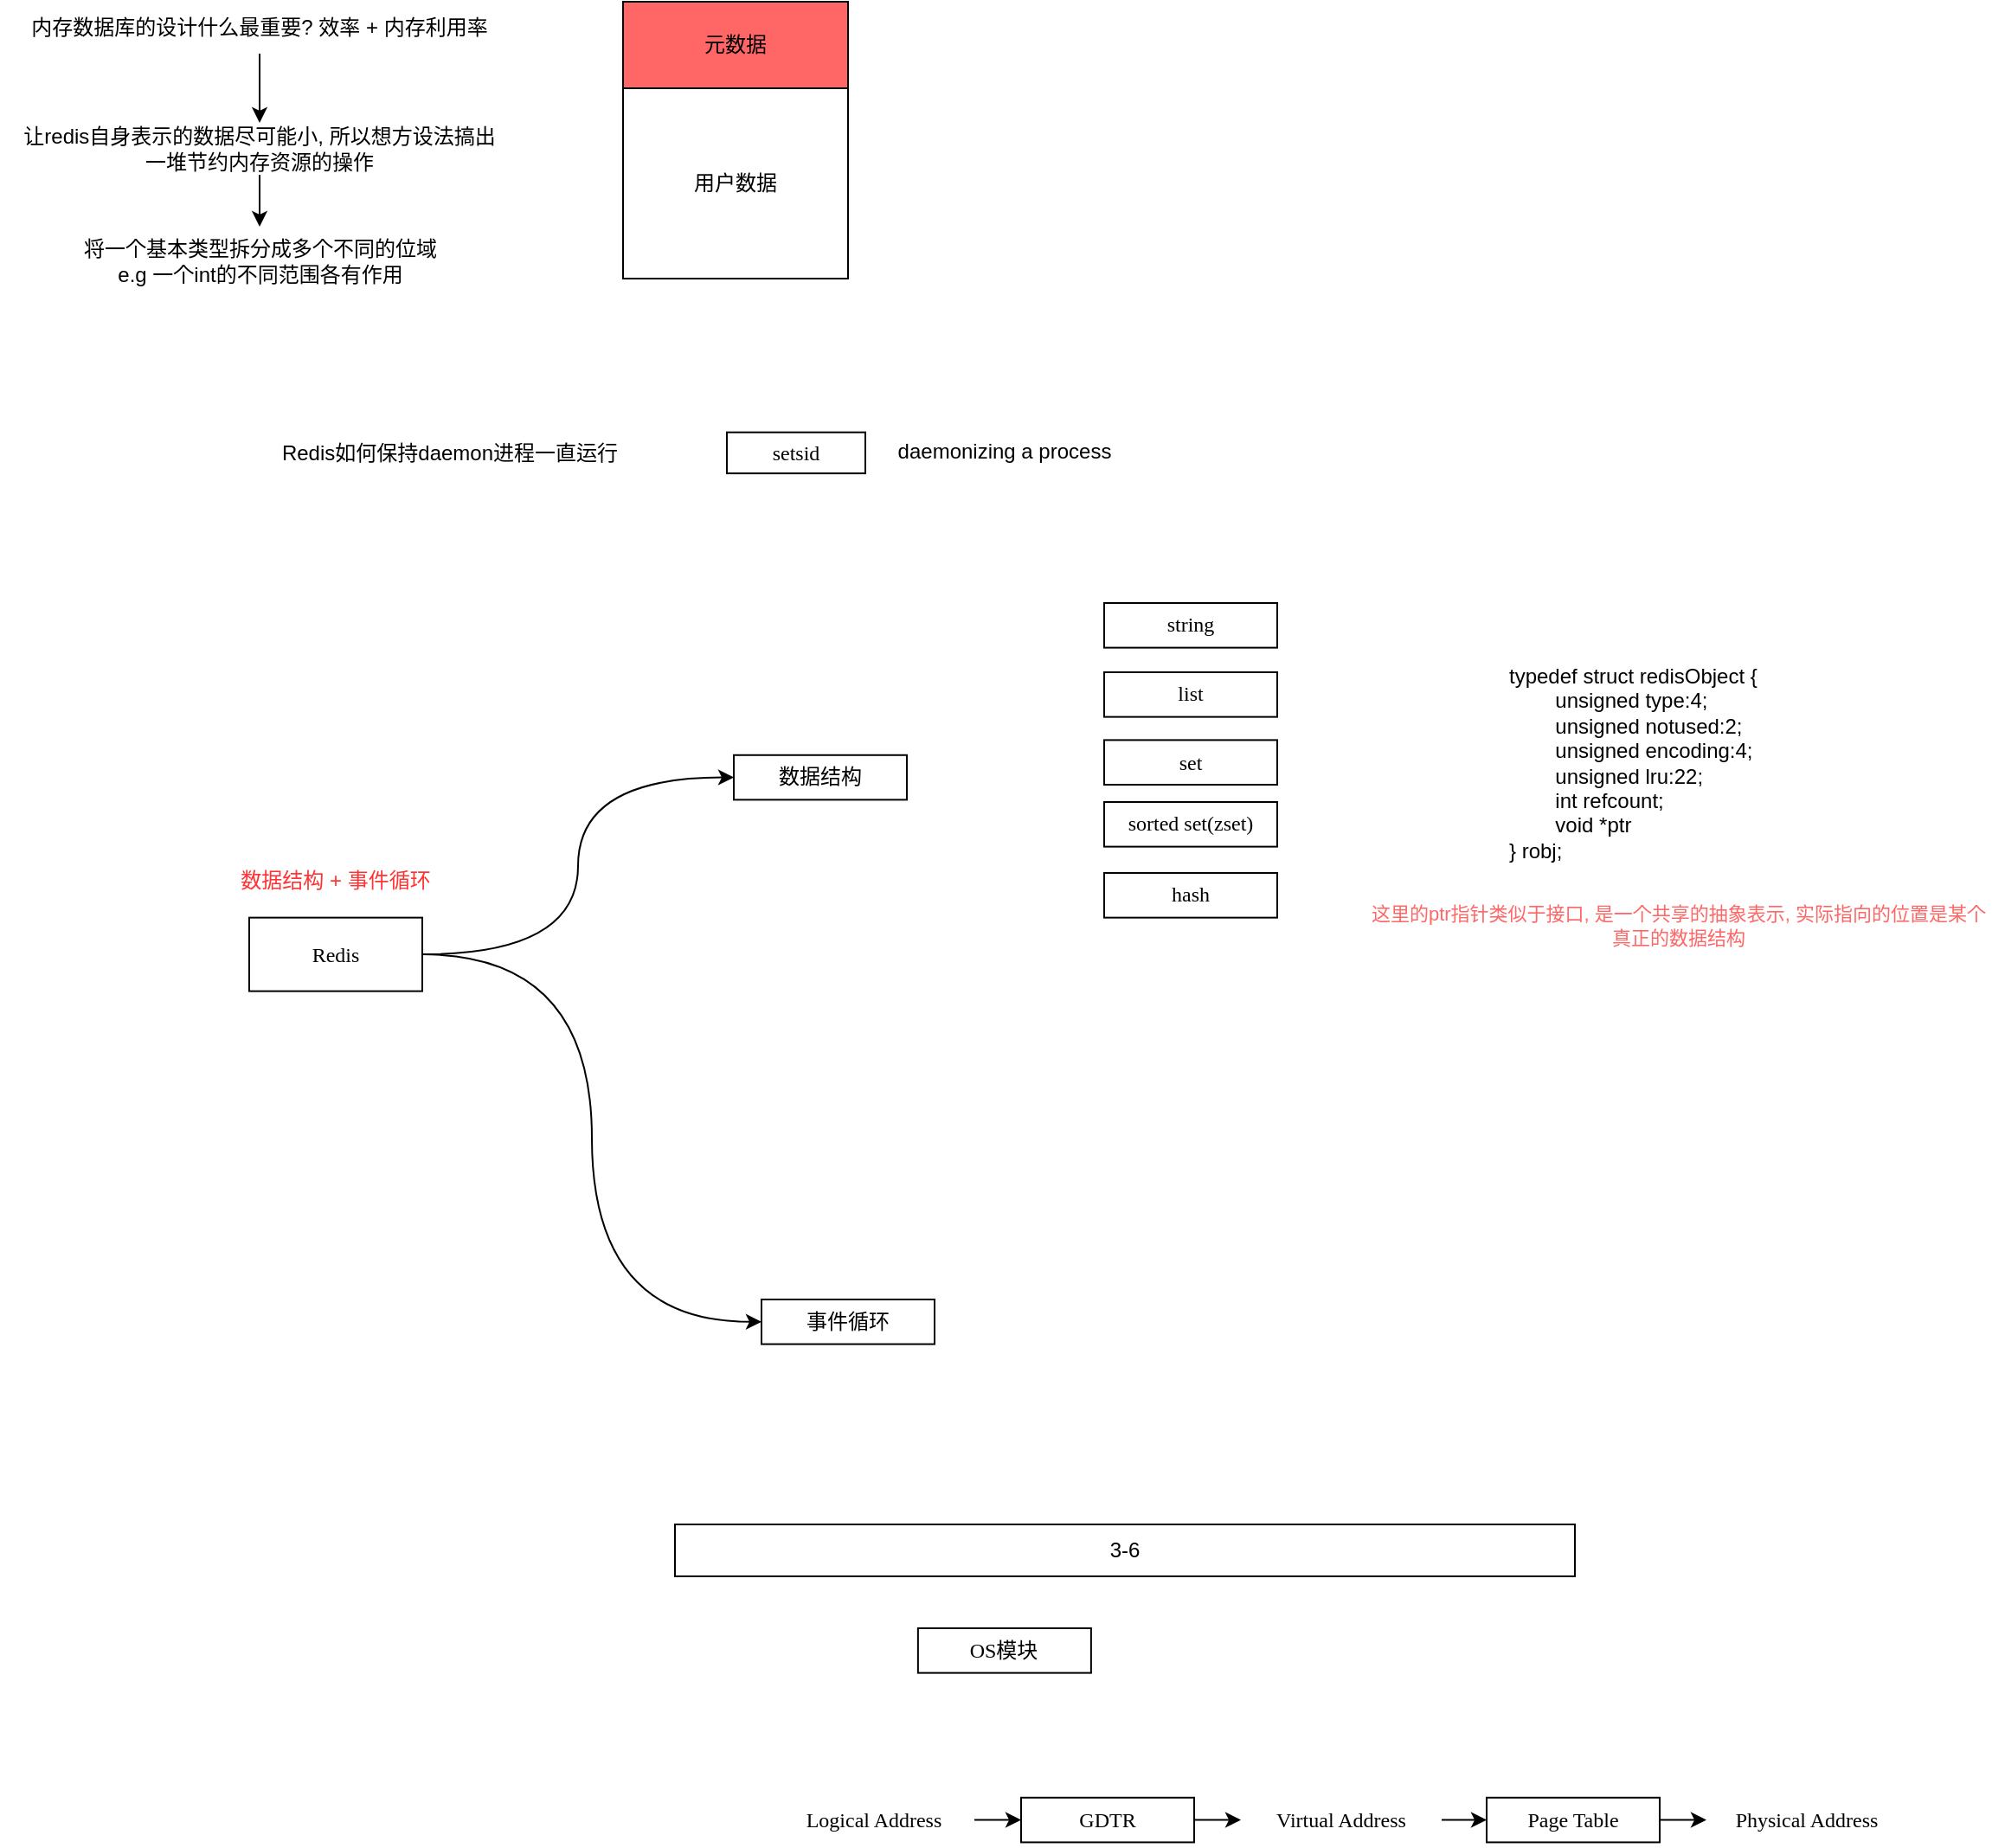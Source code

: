 <mxfile version="20.4.0" type="github">
  <diagram id="zUd6xa0raMeIInKoFcpr" name="Page-1">
    <mxGraphModel dx="-1695" dy="416" grid="1" gridSize="10" guides="1" tooltips="1" connect="1" arrows="1" fold="1" page="1" pageScale="1" pageWidth="827" pageHeight="1169" math="0" shadow="0">
      <root>
        <mxCell id="0" />
        <mxCell id="1" parent="0" />
        <mxCell id="gHjb5b28OfsgwWgYxNie-6" style="edgeStyle=orthogonalEdgeStyle;rounded=0;orthogonalLoop=1;jettySize=auto;html=1;entryX=0;entryY=0.5;entryDx=0;entryDy=0;curved=1;" parent="1" source="gHjb5b28OfsgwWgYxNie-1" target="gHjb5b28OfsgwWgYxNie-4" edge="1">
          <mxGeometry relative="1" as="geometry" />
        </mxCell>
        <mxCell id="gHjb5b28OfsgwWgYxNie-7" style="edgeStyle=orthogonalEdgeStyle;curved=1;rounded=0;orthogonalLoop=1;jettySize=auto;html=1;entryX=0;entryY=0.5;entryDx=0;entryDy=0;" parent="1" source="gHjb5b28OfsgwWgYxNie-1" target="gHjb5b28OfsgwWgYxNie-5" edge="1">
          <mxGeometry relative="1" as="geometry" />
        </mxCell>
        <UserObject label="Redis" id="gHjb5b28OfsgwWgYxNie-1">
          <mxCell style="rounded=0;whiteSpace=wrap;html=1;fillColor=#FFFFFF;fontFamily=Verdana;align=center;" parent="1" vertex="1">
            <mxGeometry x="2714" y="609.32" width="100" height="42.5" as="geometry" />
          </mxCell>
        </UserObject>
        <UserObject label="setsid" link="https://unix.stackexchange.com/questions/240646/why-we-use-setsid-while-daemonizing-a-process" id="gHjb5b28OfsgwWgYxNie-2">
          <mxCell style="rounded=0;whiteSpace=wrap;html=1;fillColor=#FFFFFF;fontFamily=Verdana;align=center;" parent="1" vertex="1">
            <mxGeometry x="2990" y="328.85" width="80" height="23.72" as="geometry" />
          </mxCell>
        </UserObject>
        <mxCell id="gHjb5b28OfsgwWgYxNie-3" value="&lt;font color=&quot;#ff3333&quot;&gt;数据结构 + 事件循环&lt;/font&gt;" style="text;html=1;strokeColor=none;fillColor=none;align=center;verticalAlign=middle;whiteSpace=wrap;rounded=0;" parent="1" vertex="1">
          <mxGeometry x="2700" y="575.13" width="128" height="25" as="geometry" />
        </mxCell>
        <mxCell id="gHjb5b28OfsgwWgYxNie-4" value="数据结构" style="rounded=0;whiteSpace=wrap;html=1;fillColor=#FFFFFF;fontFamily=Verdana;align=center;" parent="1" vertex="1">
          <mxGeometry x="2994" y="515.39" width="100" height="25.81" as="geometry" />
        </mxCell>
        <mxCell id="gHjb5b28OfsgwWgYxNie-5" value="事件循环" style="rounded=0;whiteSpace=wrap;html=1;fillColor=#FFFFFF;fontFamily=Verdana;align=center;" parent="1" vertex="1">
          <mxGeometry x="3010" y="830" width="100" height="25.81" as="geometry" />
        </mxCell>
        <mxCell id="gHjb5b28OfsgwWgYxNie-11" value="" style="edgeStyle=orthogonalEdgeStyle;curved=1;rounded=0;orthogonalLoop=1;jettySize=auto;html=1;" parent="1" source="gHjb5b28OfsgwWgYxNie-9" target="gHjb5b28OfsgwWgYxNie-10" edge="1">
          <mxGeometry relative="1" as="geometry" />
        </mxCell>
        <mxCell id="gHjb5b28OfsgwWgYxNie-9" value="内存数据库的设计什么最重要? 效率 + 内存利用率" style="text;html=1;strokeColor=none;fillColor=none;align=center;verticalAlign=middle;whiteSpace=wrap;rounded=0;" parent="1" vertex="1">
          <mxGeometry x="2570" y="80" width="300" height="30" as="geometry" />
        </mxCell>
        <mxCell id="gHjb5b28OfsgwWgYxNie-13" value="" style="edgeStyle=orthogonalEdgeStyle;curved=1;rounded=0;orthogonalLoop=1;jettySize=auto;html=1;" parent="1" source="gHjb5b28OfsgwWgYxNie-10" target="gHjb5b28OfsgwWgYxNie-12" edge="1">
          <mxGeometry relative="1" as="geometry" />
        </mxCell>
        <mxCell id="gHjb5b28OfsgwWgYxNie-10" value="让redis自身表示的数据尽可能小, 所以想方设法搞出一堆节约内存资源的操作" style="text;html=1;strokeColor=none;fillColor=none;align=center;verticalAlign=middle;whiteSpace=wrap;rounded=0;" parent="1" vertex="1">
          <mxGeometry x="2580" y="150" width="280" height="30" as="geometry" />
        </mxCell>
        <mxCell id="gHjb5b28OfsgwWgYxNie-12" value="将一个基本类型拆分成多个不同的位域&lt;br&gt;e.g 一个int的不同范围各有作用" style="text;html=1;strokeColor=none;fillColor=none;align=center;verticalAlign=middle;whiteSpace=wrap;rounded=0;" parent="1" vertex="1">
          <mxGeometry x="2582.5" y="210" width="275" height="40" as="geometry" />
        </mxCell>
        <mxCell id="gHjb5b28OfsgwWgYxNie-15" value="" style="rounded=0;whiteSpace=wrap;html=1;" parent="1" vertex="1">
          <mxGeometry x="2930" y="80" width="130" height="160" as="geometry" />
        </mxCell>
        <mxCell id="gHjb5b28OfsgwWgYxNie-16" value="元数据" style="rounded=0;whiteSpace=wrap;html=1;fillColor=#FF6666;" parent="1" vertex="1">
          <mxGeometry x="2930" y="80" width="130" height="50" as="geometry" />
        </mxCell>
        <mxCell id="gHjb5b28OfsgwWgYxNie-17" value="用户数据" style="rounded=0;whiteSpace=wrap;html=1;" parent="1" vertex="1">
          <mxGeometry x="2930" y="130" width="130" height="110" as="geometry" />
        </mxCell>
        <mxCell id="gHjb5b28OfsgwWgYxNie-19" value="Redis如何保持daemon进程一直运行" style="text;html=1;strokeColor=none;fillColor=none;align=center;verticalAlign=middle;whiteSpace=wrap;rounded=0;" parent="1" vertex="1">
          <mxGeometry x="2720" y="320" width="220" height="42.57" as="geometry" />
        </mxCell>
        <mxCell id="gHjb5b28OfsgwWgYxNie-20" value="daemonizing a process" style="text;html=1;strokeColor=none;fillColor=none;align=center;verticalAlign=middle;whiteSpace=wrap;rounded=0;" parent="1" vertex="1">
          <mxGeometry x="3080" y="326.86" width="140.88" height="25.71" as="geometry" />
        </mxCell>
        <mxCell id="0TQrHJX6QjW9VzBPeowM-1" value="string" style="rounded=0;whiteSpace=wrap;html=1;fillColor=#FFFFFF;fontFamily=Verdana;align=center;" parent="1" vertex="1">
          <mxGeometry x="3208" y="427.5" width="100" height="25.81" as="geometry" />
        </mxCell>
        <mxCell id="0TQrHJX6QjW9VzBPeowM-2" value="hash" style="rounded=0;whiteSpace=wrap;html=1;fillColor=#FFFFFF;fontFamily=Verdana;align=center;" parent="1" vertex="1">
          <mxGeometry x="3208" y="583.51" width="100" height="25.81" as="geometry" />
        </mxCell>
        <mxCell id="0TQrHJX6QjW9VzBPeowM-3" value="set" style="rounded=0;whiteSpace=wrap;html=1;fillColor=#FFFFFF;fontFamily=Verdana;align=center;" parent="1" vertex="1">
          <mxGeometry x="3208" y="506.7" width="100" height="25.81" as="geometry" />
        </mxCell>
        <mxCell id="0TQrHJX6QjW9VzBPeowM-4" value="sorted set(zset)" style="rounded=0;whiteSpace=wrap;html=1;fillColor=#FFFFFF;fontFamily=Verdana;align=center;" parent="1" vertex="1">
          <mxGeometry x="3208" y="542.5" width="100" height="25.81" as="geometry" />
        </mxCell>
        <mxCell id="0TQrHJX6QjW9VzBPeowM-5" value="list" style="rounded=0;whiteSpace=wrap;html=1;fillColor=#FFFFFF;fontFamily=Verdana;align=center;" parent="1" vertex="1">
          <mxGeometry x="3208" y="467.5" width="100" height="25.81" as="geometry" />
        </mxCell>
        <mxCell id="0TQrHJX6QjW9VzBPeowM-7" value="&lt;p&gt;typedef struct redisObject {&lt;br&gt;&amp;nbsp; &amp;nbsp; &amp;nbsp; &amp;nbsp; unsigned type:4;&lt;br&gt;&amp;nbsp; &amp;nbsp; &amp;nbsp; &amp;nbsp; unsigned notused:2;&lt;br&gt;&amp;nbsp; &amp;nbsp; &amp;nbsp; &amp;nbsp; unsigned encoding:4;&lt;br&gt;&amp;nbsp; &amp;nbsp; &amp;nbsp; &amp;nbsp; unsigned lru:22;&lt;br&gt;&amp;nbsp; &amp;nbsp; &amp;nbsp; &amp;nbsp; int refcount;&lt;br&gt;&amp;nbsp; &amp;nbsp; &amp;nbsp; &amp;nbsp; void *ptr&lt;br&gt;} robj;&lt;/p&gt;" style="text;html=1;strokeColor=none;fillColor=none;align=left;verticalAlign=middle;whiteSpace=wrap;rounded=0;" parent="1" vertex="1">
          <mxGeometry x="3440" y="459.61" width="180" height="120" as="geometry" />
        </mxCell>
        <mxCell id="0TQrHJX6QjW9VzBPeowM-8" value="这里的ptr指针类似于接口, 是一个共享的抽象表示, 实际指向的位置是某个真正的数据结构" style="text;html=1;strokeColor=none;fillColor=none;align=center;verticalAlign=middle;whiteSpace=wrap;rounded=0;fontColor=#FF6666;fontSize=11;" parent="1" vertex="1">
          <mxGeometry x="3360" y="590" width="360" height="47.43" as="geometry" />
        </mxCell>
        <mxCell id="vs6chZFLeiXoNTxb_euZ-1" value="OS模块" style="rounded=0;whiteSpace=wrap;html=1;fillColor=#FFFFFF;fontFamily=Verdana;align=center;" vertex="1" parent="1">
          <mxGeometry x="3100.44" y="1020" width="100" height="25.81" as="geometry" />
        </mxCell>
        <mxCell id="vs6chZFLeiXoNTxb_euZ-3" value="3-6" style="rounded=0;whiteSpace=wrap;html=1;" vertex="1" parent="1">
          <mxGeometry x="2960" y="960" width="520" height="30" as="geometry" />
        </mxCell>
        <mxCell id="vs6chZFLeiXoNTxb_euZ-10" value="" style="edgeStyle=orthogonalEdgeStyle;rounded=0;orthogonalLoop=1;jettySize=auto;html=1;" edge="1" parent="1" source="vs6chZFLeiXoNTxb_euZ-6" target="vs6chZFLeiXoNTxb_euZ-8">
          <mxGeometry relative="1" as="geometry" />
        </mxCell>
        <mxCell id="vs6chZFLeiXoNTxb_euZ-6" value="&lt;span style=&quot;font-family: Verdana;&quot;&gt;Logical Address&lt;/span&gt;" style="text;html=1;strokeColor=none;fillColor=none;align=center;verticalAlign=middle;whiteSpace=wrap;rounded=0;" vertex="1" parent="1">
          <mxGeometry x="3017" y="1115.81" width="116" height="30" as="geometry" />
        </mxCell>
        <mxCell id="vs6chZFLeiXoNTxb_euZ-14" value="" style="edgeStyle=orthogonalEdgeStyle;rounded=0;orthogonalLoop=1;jettySize=auto;html=1;" edge="1" parent="1" source="vs6chZFLeiXoNTxb_euZ-7" target="vs6chZFLeiXoNTxb_euZ-12">
          <mxGeometry relative="1" as="geometry" />
        </mxCell>
        <mxCell id="vs6chZFLeiXoNTxb_euZ-7" value="&lt;span style=&quot;font-family: Verdana;&quot;&gt;Virtual Address&lt;/span&gt;" style="text;html=1;strokeColor=none;fillColor=none;align=center;verticalAlign=middle;whiteSpace=wrap;rounded=0;" vertex="1" parent="1">
          <mxGeometry x="3287" y="1115.8" width="116" height="30" as="geometry" />
        </mxCell>
        <mxCell id="vs6chZFLeiXoNTxb_euZ-11" value="" style="edgeStyle=orthogonalEdgeStyle;rounded=0;orthogonalLoop=1;jettySize=auto;html=1;" edge="1" parent="1" source="vs6chZFLeiXoNTxb_euZ-8" target="vs6chZFLeiXoNTxb_euZ-7">
          <mxGeometry relative="1" as="geometry" />
        </mxCell>
        <mxCell id="vs6chZFLeiXoNTxb_euZ-8" value="GDTR" style="rounded=0;whiteSpace=wrap;html=1;fillColor=#FFFFFF;fontFamily=Verdana;align=center;" vertex="1" parent="1">
          <mxGeometry x="3160" y="1117.9" width="100" height="25.81" as="geometry" />
        </mxCell>
        <mxCell id="vs6chZFLeiXoNTxb_euZ-16" value="" style="edgeStyle=orthogonalEdgeStyle;rounded=0;orthogonalLoop=1;jettySize=auto;html=1;" edge="1" parent="1" source="vs6chZFLeiXoNTxb_euZ-12" target="vs6chZFLeiXoNTxb_euZ-13">
          <mxGeometry relative="1" as="geometry" />
        </mxCell>
        <mxCell id="vs6chZFLeiXoNTxb_euZ-12" value="Page Table" style="rounded=0;whiteSpace=wrap;html=1;fillColor=#FFFFFF;fontFamily=Verdana;align=center;" vertex="1" parent="1">
          <mxGeometry x="3429" y="1117.9" width="100" height="25.81" as="geometry" />
        </mxCell>
        <mxCell id="vs6chZFLeiXoNTxb_euZ-13" value="&lt;span style=&quot;font-family: Verdana;&quot;&gt;Physical Address&lt;/span&gt;" style="text;html=1;strokeColor=none;fillColor=none;align=center;verticalAlign=middle;whiteSpace=wrap;rounded=0;" vertex="1" parent="1">
          <mxGeometry x="3556" y="1115.8" width="116" height="30" as="geometry" />
        </mxCell>
      </root>
    </mxGraphModel>
  </diagram>
</mxfile>
